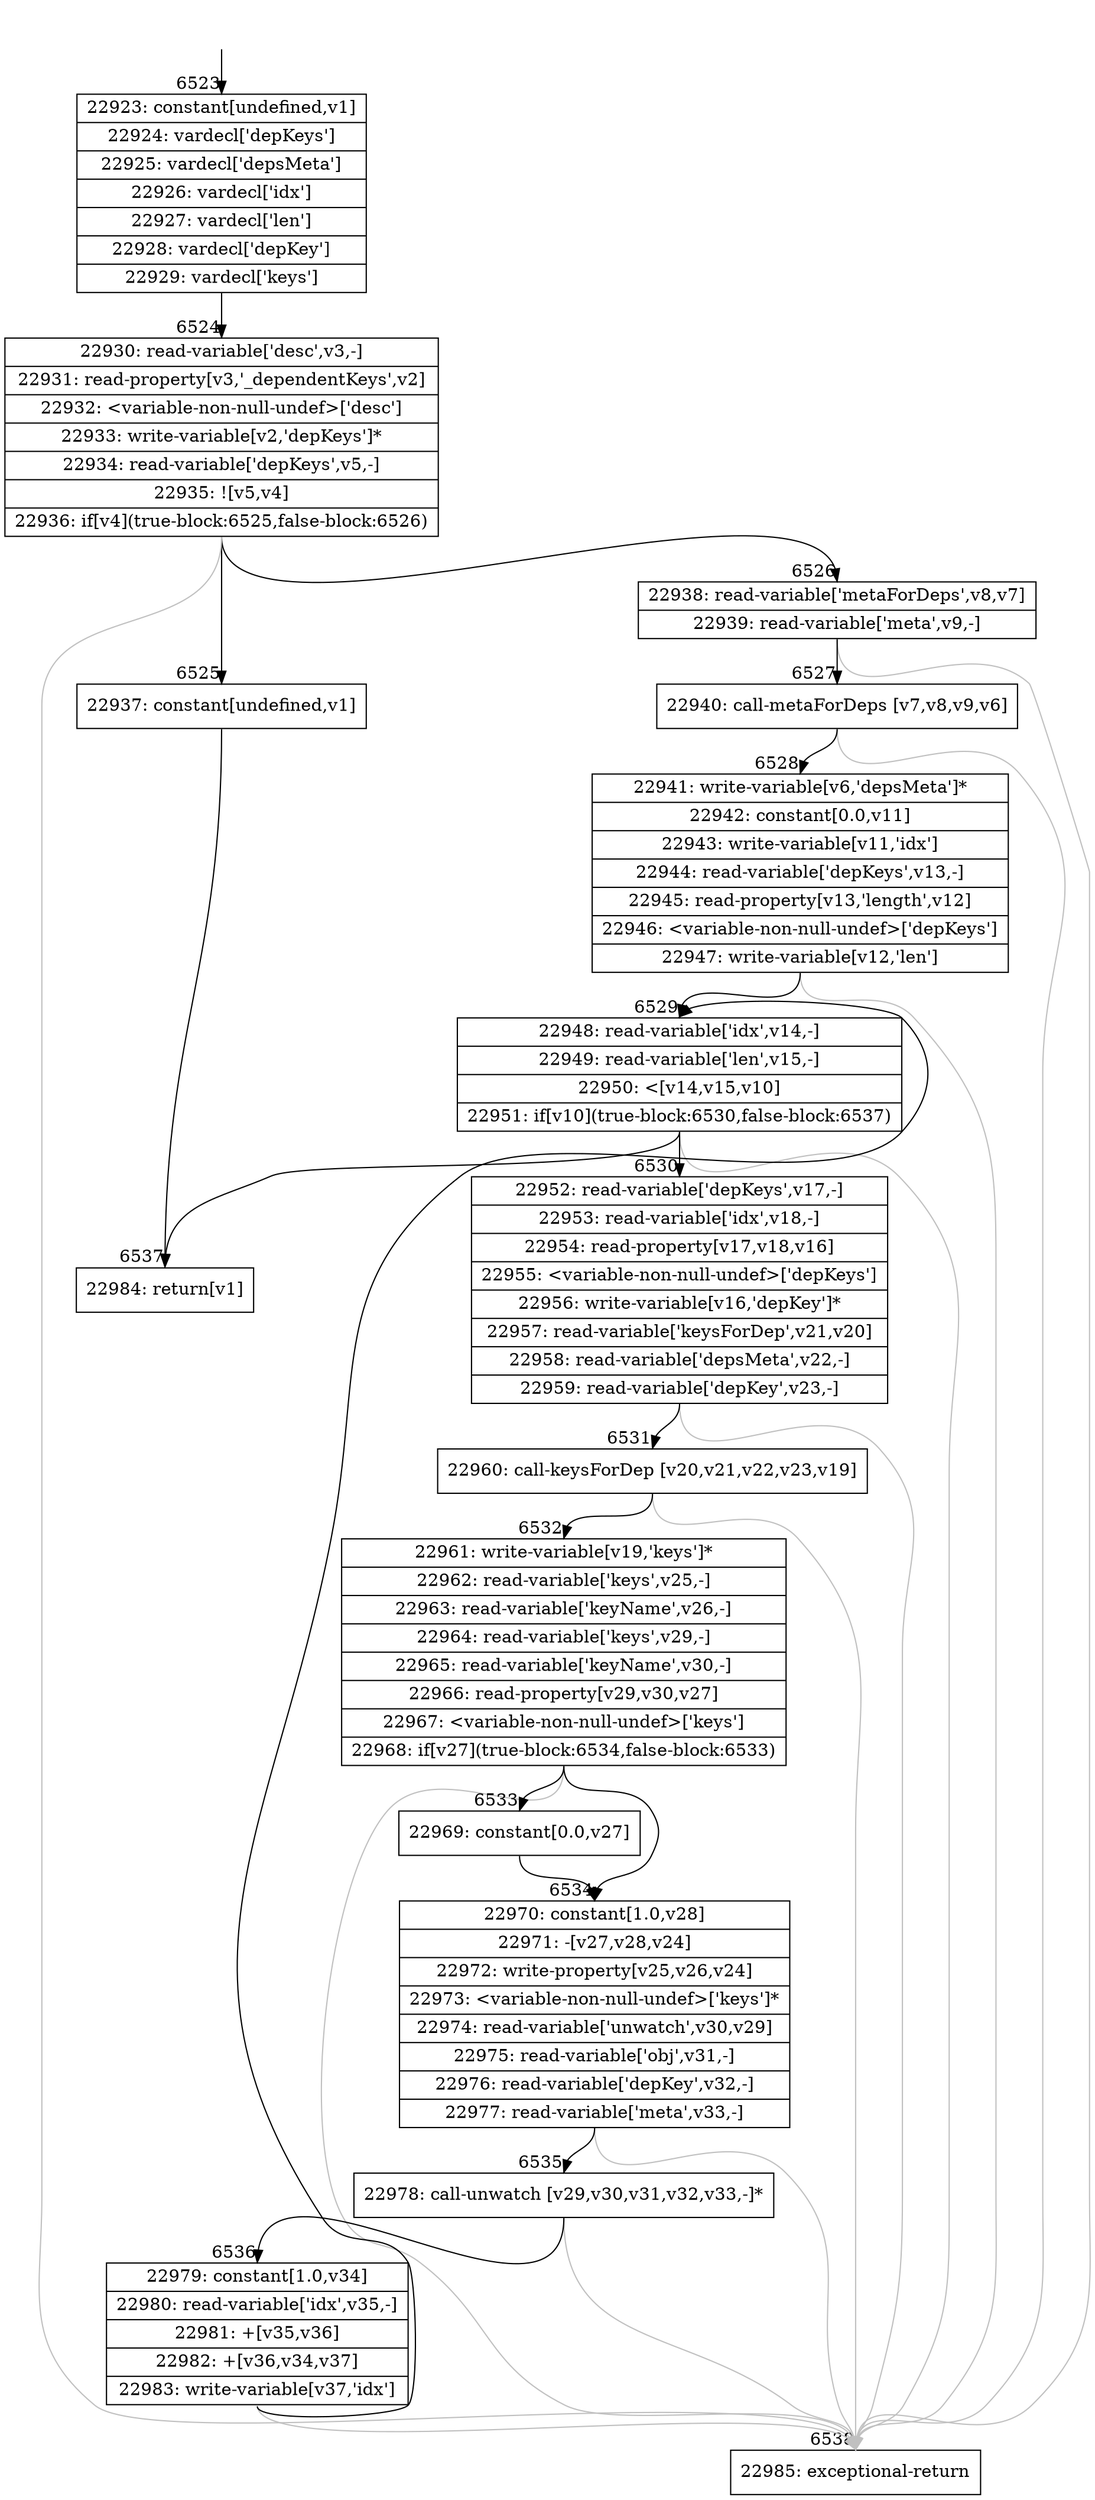 digraph {
rankdir="TD"
BB_entry533[shape=none,label=""];
BB_entry533 -> BB6523 [tailport=s, headport=n, headlabel="    6523"]
BB6523 [shape=record label="{22923: constant[undefined,v1]|22924: vardecl['depKeys']|22925: vardecl['depsMeta']|22926: vardecl['idx']|22927: vardecl['len']|22928: vardecl['depKey']|22929: vardecl['keys']}" ] 
BB6523 -> BB6524 [tailport=s, headport=n, headlabel="      6524"]
BB6524 [shape=record label="{22930: read-variable['desc',v3,-]|22931: read-property[v3,'_dependentKeys',v2]|22932: \<variable-non-null-undef\>['desc']|22933: write-variable[v2,'depKeys']*|22934: read-variable['depKeys',v5,-]|22935: ![v5,v4]|22936: if[v4](true-block:6525,false-block:6526)}" ] 
BB6524 -> BB6525 [tailport=s, headport=n, headlabel="      6525"]
BB6524 -> BB6526 [tailport=s, headport=n, headlabel="      6526"]
BB6524 -> BB6538 [tailport=s, headport=n, color=gray, headlabel="      6538"]
BB6525 [shape=record label="{22937: constant[undefined,v1]}" ] 
BB6525 -> BB6537 [tailport=s, headport=n, headlabel="      6537"]
BB6526 [shape=record label="{22938: read-variable['metaForDeps',v8,v7]|22939: read-variable['meta',v9,-]}" ] 
BB6526 -> BB6527 [tailport=s, headport=n, headlabel="      6527"]
BB6526 -> BB6538 [tailport=s, headport=n, color=gray]
BB6527 [shape=record label="{22940: call-metaForDeps [v7,v8,v9,v6]}" ] 
BB6527 -> BB6528 [tailport=s, headport=n, headlabel="      6528"]
BB6527 -> BB6538 [tailport=s, headport=n, color=gray]
BB6528 [shape=record label="{22941: write-variable[v6,'depsMeta']*|22942: constant[0.0,v11]|22943: write-variable[v11,'idx']|22944: read-variable['depKeys',v13,-]|22945: read-property[v13,'length',v12]|22946: \<variable-non-null-undef\>['depKeys']|22947: write-variable[v12,'len']}" ] 
BB6528 -> BB6529 [tailport=s, headport=n, headlabel="      6529"]
BB6528 -> BB6538 [tailport=s, headport=n, color=gray]
BB6529 [shape=record label="{22948: read-variable['idx',v14,-]|22949: read-variable['len',v15,-]|22950: \<[v14,v15,v10]|22951: if[v10](true-block:6530,false-block:6537)}" ] 
BB6529 -> BB6530 [tailport=s, headport=n, headlabel="      6530"]
BB6529 -> BB6537 [tailport=s, headport=n]
BB6529 -> BB6538 [tailport=s, headport=n, color=gray]
BB6530 [shape=record label="{22952: read-variable['depKeys',v17,-]|22953: read-variable['idx',v18,-]|22954: read-property[v17,v18,v16]|22955: \<variable-non-null-undef\>['depKeys']|22956: write-variable[v16,'depKey']*|22957: read-variable['keysForDep',v21,v20]|22958: read-variable['depsMeta',v22,-]|22959: read-variable['depKey',v23,-]}" ] 
BB6530 -> BB6531 [tailport=s, headport=n, headlabel="      6531"]
BB6530 -> BB6538 [tailport=s, headport=n, color=gray]
BB6531 [shape=record label="{22960: call-keysForDep [v20,v21,v22,v23,v19]}" ] 
BB6531 -> BB6532 [tailport=s, headport=n, headlabel="      6532"]
BB6531 -> BB6538 [tailport=s, headport=n, color=gray]
BB6532 [shape=record label="{22961: write-variable[v19,'keys']*|22962: read-variable['keys',v25,-]|22963: read-variable['keyName',v26,-]|22964: read-variable['keys',v29,-]|22965: read-variable['keyName',v30,-]|22966: read-property[v29,v30,v27]|22967: \<variable-non-null-undef\>['keys']|22968: if[v27](true-block:6534,false-block:6533)}" ] 
BB6532 -> BB6534 [tailport=s, headport=n, headlabel="      6534"]
BB6532 -> BB6533 [tailport=s, headport=n, headlabel="      6533"]
BB6532 -> BB6538 [tailport=s, headport=n, color=gray]
BB6533 [shape=record label="{22969: constant[0.0,v27]}" ] 
BB6533 -> BB6534 [tailport=s, headport=n]
BB6534 [shape=record label="{22970: constant[1.0,v28]|22971: -[v27,v28,v24]|22972: write-property[v25,v26,v24]|22973: \<variable-non-null-undef\>['keys']*|22974: read-variable['unwatch',v30,v29]|22975: read-variable['obj',v31,-]|22976: read-variable['depKey',v32,-]|22977: read-variable['meta',v33,-]}" ] 
BB6534 -> BB6535 [tailport=s, headport=n, headlabel="      6535"]
BB6534 -> BB6538 [tailport=s, headport=n, color=gray]
BB6535 [shape=record label="{22978: call-unwatch [v29,v30,v31,v32,v33,-]*}" ] 
BB6535 -> BB6536 [tailport=s, headport=n, headlabel="      6536"]
BB6535 -> BB6538 [tailport=s, headport=n, color=gray]
BB6536 [shape=record label="{22979: constant[1.0,v34]|22980: read-variable['idx',v35,-]|22981: +[v35,v36]|22982: +[v36,v34,v37]|22983: write-variable[v37,'idx']}" ] 
BB6536 -> BB6529 [tailport=s, headport=n]
BB6536 -> BB6538 [tailport=s, headport=n, color=gray]
BB6537 [shape=record label="{22984: return[v1]}" ] 
BB6538 [shape=record label="{22985: exceptional-return}" ] 
//#$~ 12201
}
